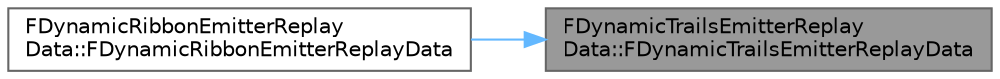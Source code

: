 digraph "FDynamicTrailsEmitterReplayData::FDynamicTrailsEmitterReplayData"
{
 // INTERACTIVE_SVG=YES
 // LATEX_PDF_SIZE
  bgcolor="transparent";
  edge [fontname=Helvetica,fontsize=10,labelfontname=Helvetica,labelfontsize=10];
  node [fontname=Helvetica,fontsize=10,shape=box,height=0.2,width=0.4];
  rankdir="RL";
  Node1 [id="Node000001",label="FDynamicTrailsEmitterReplay\lData::FDynamicTrailsEmitterReplayData",height=0.2,width=0.4,color="gray40", fillcolor="grey60", style="filled", fontcolor="black",tooltip="Constructor."];
  Node1 -> Node2 [id="edge1_Node000001_Node000002",dir="back",color="steelblue1",style="solid",tooltip=" "];
  Node2 [id="Node000002",label="FDynamicRibbonEmitterReplay\lData::FDynamicRibbonEmitterReplayData",height=0.2,width=0.4,color="grey40", fillcolor="white", style="filled",URL="$d0/d42/structFDynamicRibbonEmitterReplayData.html#a015b75a0b7cb6ddef581941089e09332",tooltip="Constructor."];
}

